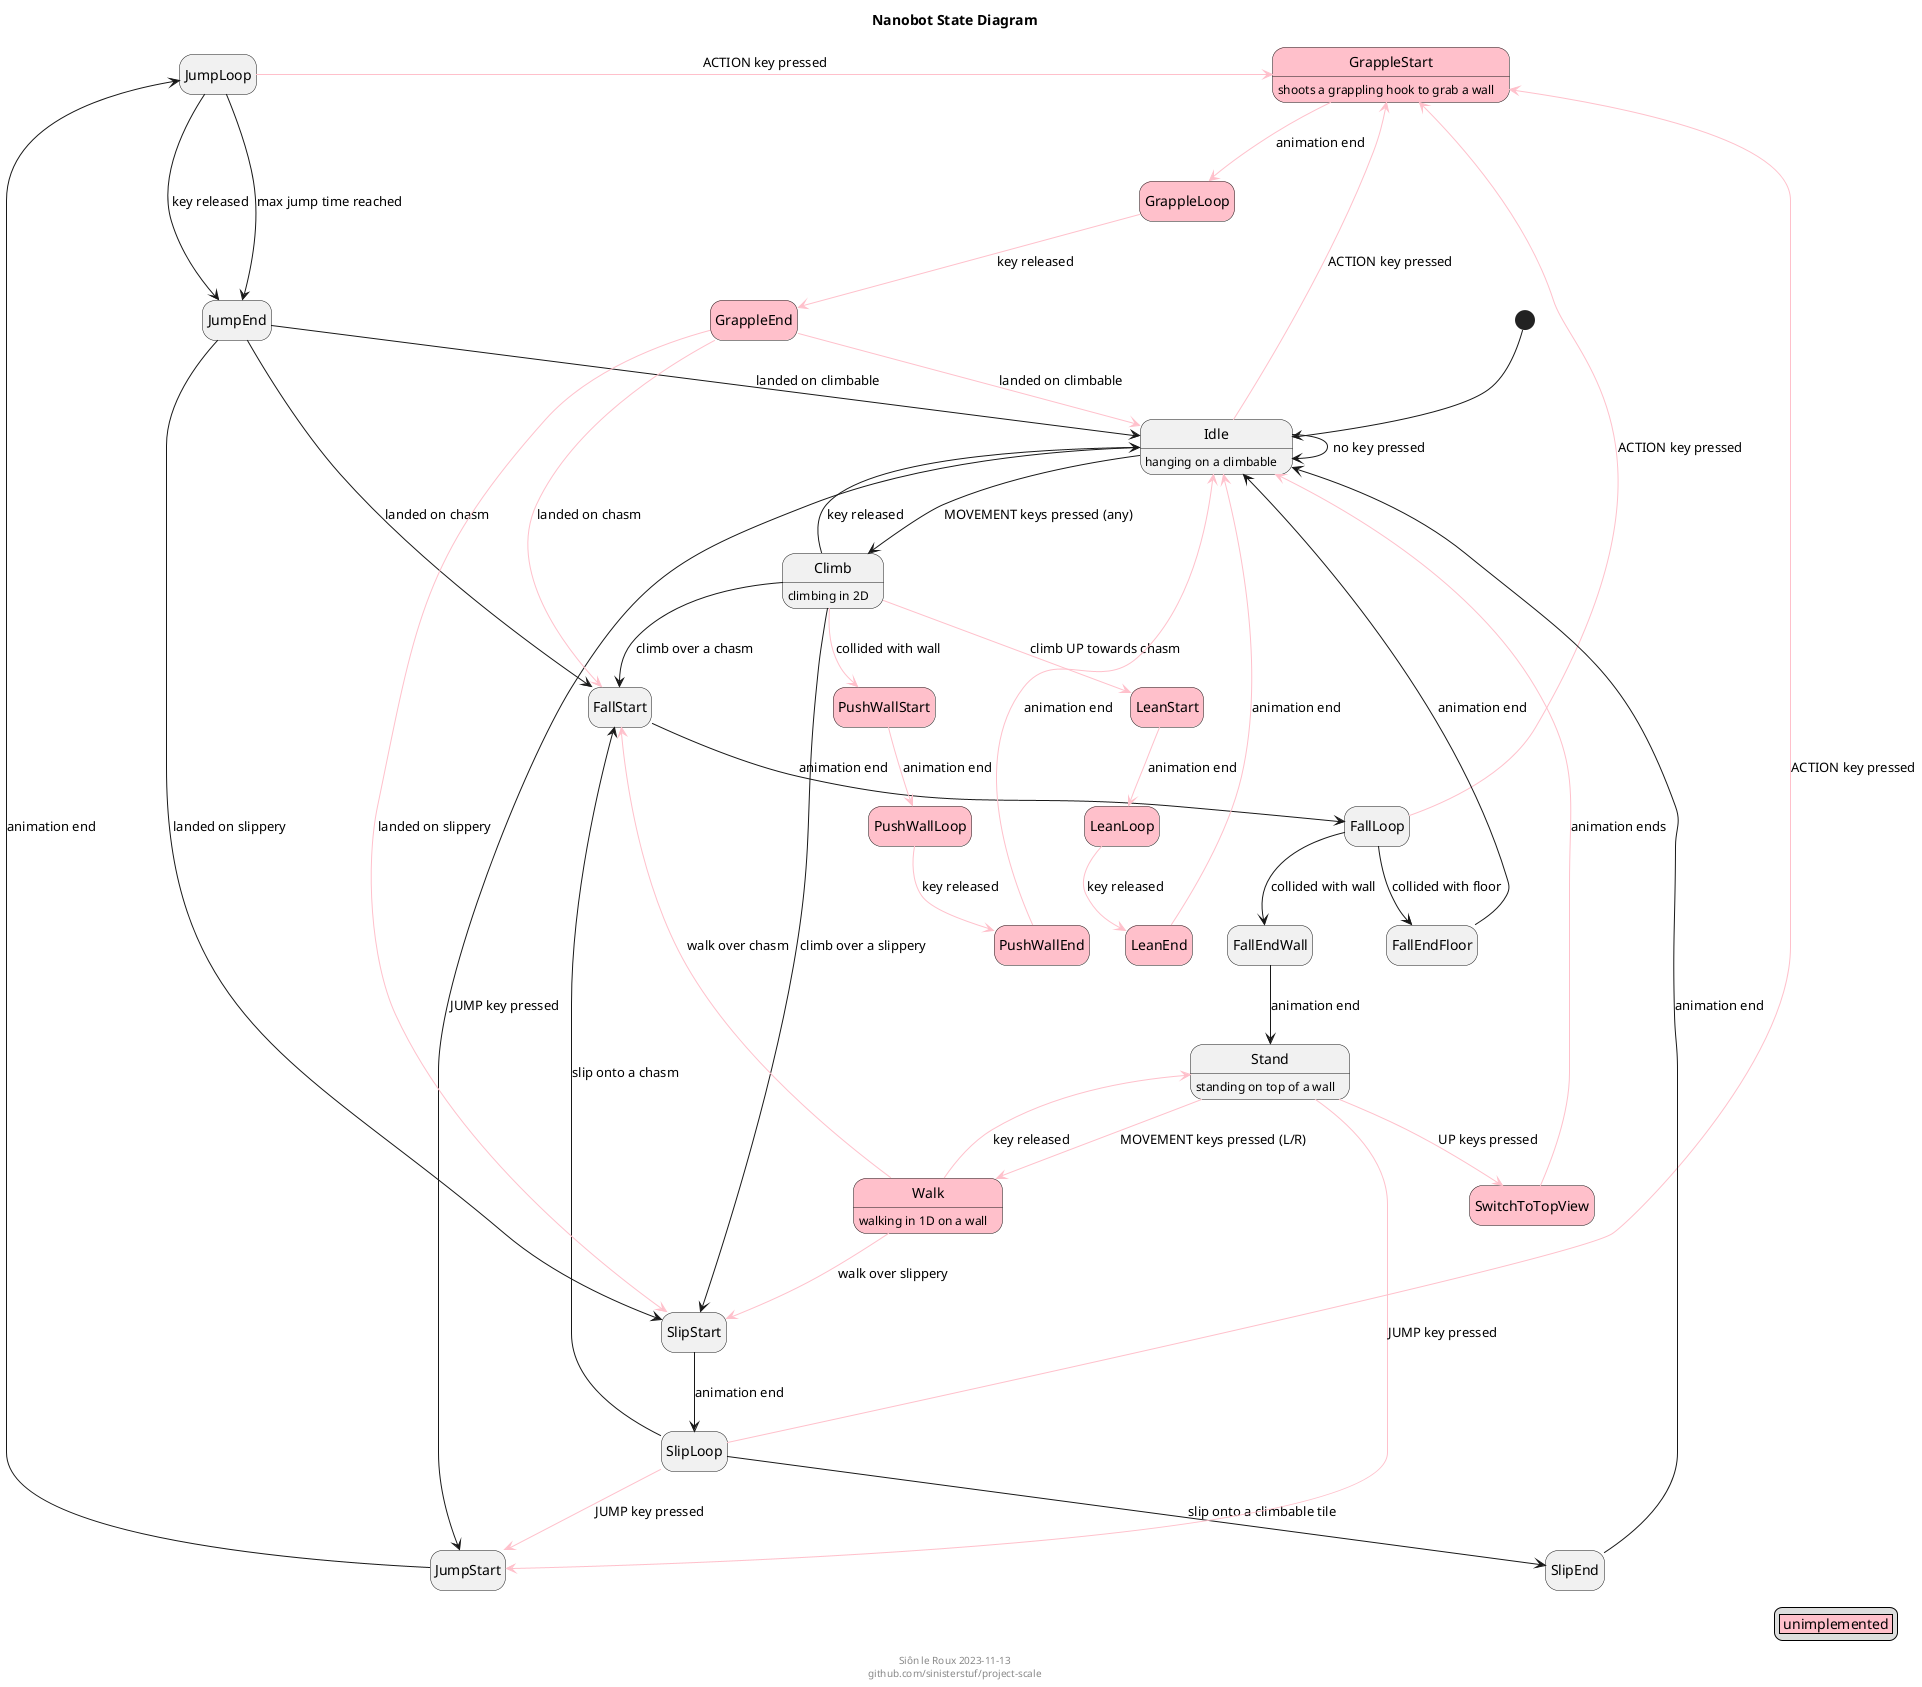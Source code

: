 @startuml
hide empty description
legend right
    | <#pink> unimplemented |
endlegend

title Nanobot State Diagram
footer Siôn le Roux 2023-11-13\ngithub.com/sinisterstuf/project-scale

[*] --> Idle

state Idle : hanging on a climbable
Idle --> Idle : no key pressed
Idle --> Climb : MOVEMENT keys pressed (any)
Idle --> JumpStart : JUMP key pressed
Idle -[#pink]-> GrappleStart : ACTION key pressed

state Climb : climbing in 2D
Climb --> Idle : key released
Climb -[#pink]-> LeanStart : climb UP towards chasm
Climb --> FallStart : climb over a chasm
Climb --> SlipStart : climb over a slippery
Climb -[#pink]-> PushWallStart : collided with wall

JumpStart --> JumpLoop : animation end
JumpLoop --> JumpEnd : key released
JumpLoop --> JumpEnd : max jump time reached
JumpLoop -[#pink]> GrappleStart : ACTION key pressed
JumpEnd --> Idle : landed on climbable
JumpEnd --> FallStart : landed on chasm
JumpEnd --> SlipStart : landed on slippery

FallStart --> FallLoop : animation end
FallLoop --> FallEndWall : collided with wall
FallLoop --> FallEndFloor : collided with floor
FallLoop -[#pink]> GrappleStart : ACTION key pressed
FallEndWall --> Stand : animation end
FallEndFloor --> Idle : animation end

SlipStart --> SlipLoop : animation end
SlipLoop --> SlipEnd : slip onto a climbable tile
SlipLoop --> FallStart : slip onto a chasm
SlipLoop -[#pink]-> GrappleStart : ACTION key pressed
SlipLoop -[#pink]-> JumpStart : JUMP key pressed
SlipEnd  --> Idle : animation end

state Stand : standing on top of a wall
Stand -[#pink]-> Walk : MOVEMENT keys pressed (L/R)
Stand -[#pink]-> SwitchToTopView : UP keys pressed
Stand -[#pink]-> JumpStart : JUMP key pressed

state Walk #pink : walking in 1D on a wall
Walk -[#pink]-> Stand : key released
Walk -[#pink]-> FallStart : walk over chasm
Walk -[#pink]-> SlipStart : walk over slippery

state SwitchToTopView #pink
SwitchToTopView -[#pink]-> Idle : animation ends

state PushWallStart #pink
PushWallStart -[#pink]-> PushWallLoop #pink : animation end
PushWallLoop  -[#pink]-> PushWallEnd #pink : key released
PushWallEnd   -[#pink]-> Idle : animation end

state LeanStart #pink
LeanStart -[#pink]-> LeanLoop #pink : animation end
LeanLoop  -[#pink]-> LeanEnd #pink : key released
LeanEnd   -[#pink]-> Idle : animation end

state GrappleStart #pink : shoots a grappling hook to grab a wall
GrappleStart -[#pink]-> GrappleLoop #pink : animation end
GrappleLoop -[#pink]-> GrappleEnd #pink : key released
GrappleEnd -[#pink]-> Idle : landed on climbable
GrappleEnd -[#pink]-> FallStart : landed on chasm
GrappleEnd -[#pink]-> SlipStart : landed on slippery

@enduml
